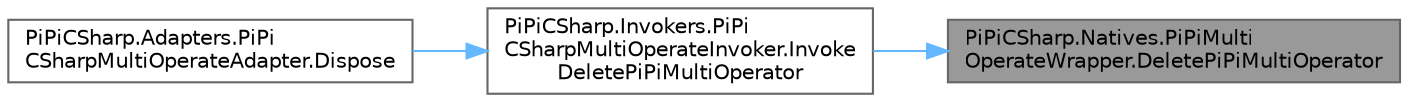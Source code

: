digraph "PiPiCSharp.Natives.PiPiMultiOperateWrapper.DeletePiPiMultiOperator"
{
 // LATEX_PDF_SIZE
  bgcolor="transparent";
  edge [fontname=Helvetica,fontsize=10,labelfontname=Helvetica,labelfontsize=10];
  node [fontname=Helvetica,fontsize=10,shape=box,height=0.2,width=0.4];
  rankdir="RL";
  Node1 [id="Node000001",label="PiPiCSharp.Natives.PiPiMulti\lOperateWrapper.DeletePiPiMultiOperator",height=0.2,width=0.4,color="gray40", fillcolor="grey60", style="filled", fontcolor="black",tooltip="Invoke c++ PiPiMultiOperator destructor."];
  Node1 -> Node2 [id="edge1_Node000001_Node000002",dir="back",color="steelblue1",style="solid",tooltip=" "];
  Node2 [id="Node000002",label="PiPiCSharp.Invokers.PiPi\lCSharpMultiOperateInvoker.Invoke\lDeletePiPiMultiOperator",height=0.2,width=0.4,color="grey40", fillcolor="white", style="filled",URL="$class_pi_pi_c_sharp_1_1_invokers_1_1_pi_pi_c_sharp_multi_operate_invoker.html#a8ed97755b1fa89530b8f3148fb3a8343",tooltip="Invoke PiPiMultiOperateWrapper DeletePiPiMultiOperator."];
  Node2 -> Node3 [id="edge2_Node000002_Node000003",dir="back",color="steelblue1",style="solid",tooltip=" "];
  Node3 [id="Node000003",label="PiPiCSharp.Adapters.PiPi\lCSharpMultiOperateAdapter.Dispose",height=0.2,width=0.4,color="grey40", fillcolor="white", style="filled",URL="$class_pi_pi_c_sharp_1_1_adapters_1_1_pi_pi_c_sharp_multi_operate_adapter.html#a6a9bffcfe3b99d2ff69be1f23bcac08e",tooltip="Invoke inner dispose."];
}
